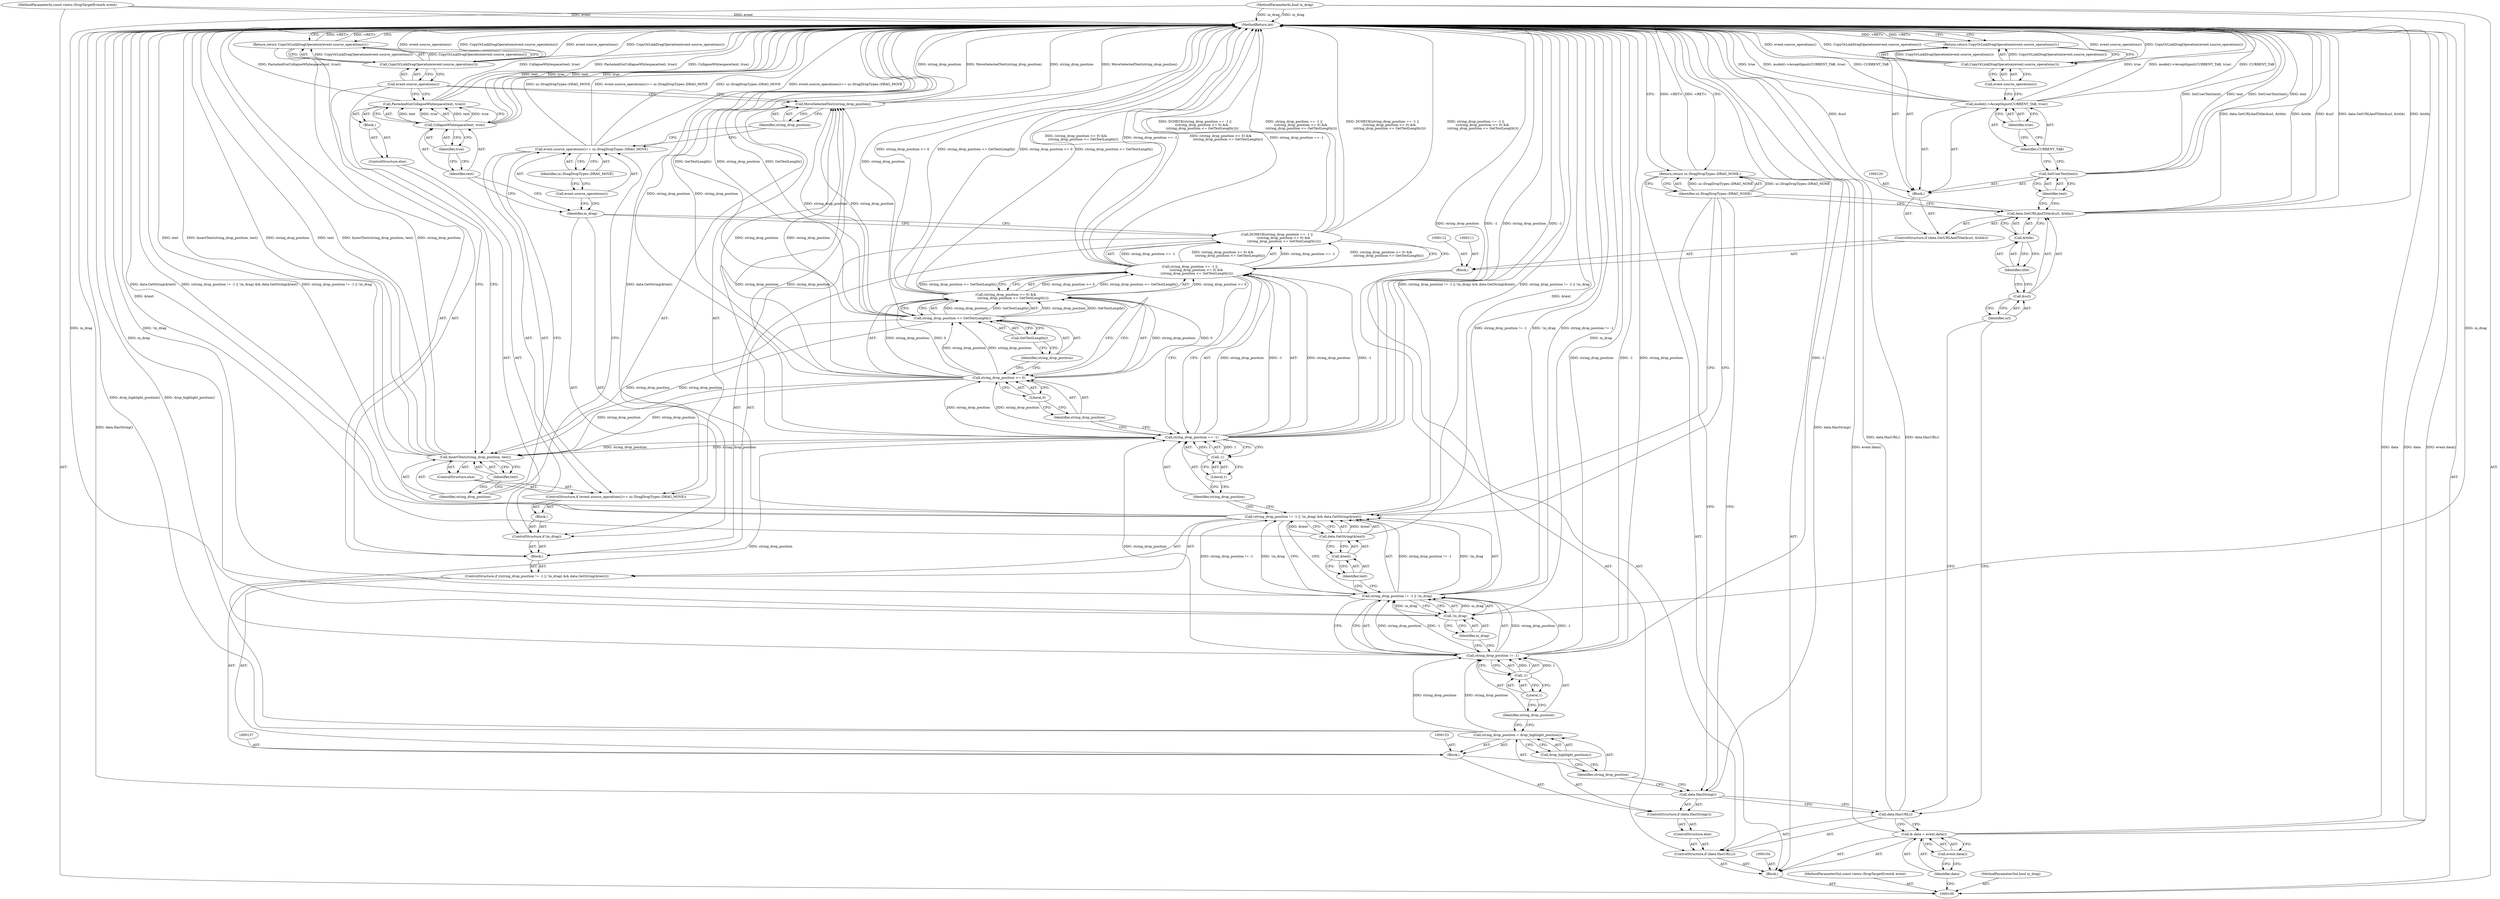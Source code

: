 digraph "0_Chrome_0c14577c9905bd8161159ec7eaac810c594508d0" {
"1000188" [label="(MethodReturn,int)"];
"1000101" [label="(MethodParameterIn,const views::DropTargetEvent& event)"];
"1000307" [label="(MethodParameterOut,const views::DropTargetEvent& event)"];
"1000122" [label="(Identifier,text)"];
"1000121" [label="(Call,SetUserText(text))"];
"1000124" [label="(Identifier,CURRENT_TAB)"];
"1000125" [label="(Identifier,true)"];
"1000123" [label="(Call,model()->AcceptInput(CURRENT_TAB, true))"];
"1000127" [label="(Call,CopyOrLinkDragOperation(event.source_operations()))"];
"1000128" [label="(Call,event.source_operations())"];
"1000126" [label="(Return,return CopyOrLinkDragOperation(event.source_operations());)"];
"1000130" [label="(ControlStructure,if (data.HasString()))"];
"1000131" [label="(Call,data.HasString())"];
"1000129" [label="(ControlStructure,else)"];
"1000136" [label="(Call,drop_highlight_position())"];
"1000134" [label="(Call,string_drop_position = drop_highlight_position())"];
"1000135" [label="(Identifier,string_drop_position)"];
"1000132" [label="(Block,)"];
"1000143" [label="(Call,-1)"];
"1000144" [label="(Literal,1)"];
"1000145" [label="(Call,!in_drag)"];
"1000138" [label="(ControlStructure,if ((string_drop_position != -1 || !in_drag) && data.GetString(&text)))"];
"1000146" [label="(Identifier,in_drag)"];
"1000147" [label="(Call,data.GetString(&text))"];
"1000148" [label="(Call,&text)"];
"1000149" [label="(Identifier,text)"];
"1000150" [label="(Block,)"];
"1000139" [label="(Call,(string_drop_position != -1 || !in_drag) && data.GetString(&text))"];
"1000140" [label="(Call,string_drop_position != -1 || !in_drag)"];
"1000141" [label="(Call,string_drop_position != -1)"];
"1000142" [label="(Identifier,string_drop_position)"];
"1000152" [label="(Call,string_drop_position == -1 ||\n             ((string_drop_position >= 0) &&\n              (string_drop_position <= GetTextLength())))"];
"1000153" [label="(Call,string_drop_position == -1)"];
"1000154" [label="(Identifier,string_drop_position)"];
"1000155" [label="(Call,-1)"];
"1000156" [label="(Literal,1)"];
"1000151" [label="(Call,DCHECK(string_drop_position == -1 ||\n             ((string_drop_position >= 0) &&\n              (string_drop_position <= GetTextLength()))))"];
"1000157" [label="(Call,(string_drop_position >= 0) &&\n              (string_drop_position <= GetTextLength()))"];
"1000158" [label="(Call,string_drop_position >= 0)"];
"1000159" [label="(Identifier,string_drop_position)"];
"1000160" [label="(Literal,0)"];
"1000102" [label="(MethodParameterIn,bool in_drag)"];
"1000308" [label="(MethodParameterOut,bool in_drag)"];
"1000103" [label="(Block,)"];
"1000161" [label="(Call,string_drop_position <= GetTextLength())"];
"1000162" [label="(Identifier,string_drop_position)"];
"1000163" [label="(Call,GetTextLength())"];
"1000165" [label="(Identifier,in_drag)"];
"1000166" [label="(Block,)"];
"1000164" [label="(ControlStructure,if (in_drag))"];
"1000168" [label="(Call,event.source_operations()== ui::DragDropTypes::DRAG_MOVE)"];
"1000169" [label="(Call,event.source_operations())"];
"1000170" [label="(Identifier,ui::DragDropTypes::DRAG_MOVE)"];
"1000167" [label="(ControlStructure,if (event.source_operations()== ui::DragDropTypes::DRAG_MOVE))"];
"1000171" [label="(Call,MoveSelectedText(string_drop_position))"];
"1000172" [label="(Identifier,string_drop_position)"];
"1000173" [label="(ControlStructure,else)"];
"1000174" [label="(Call,InsertText(string_drop_position, text))"];
"1000175" [label="(Identifier,string_drop_position)"];
"1000176" [label="(Identifier,text)"];
"1000178" [label="(Block,)"];
"1000177" [label="(ControlStructure,else)"];
"1000180" [label="(Call,CollapseWhitespace(text, true))"];
"1000181" [label="(Identifier,text)"];
"1000182" [label="(Identifier,true)"];
"1000179" [label="(Call,PasteAndGo(CollapseWhitespace(text, true)))"];
"1000184" [label="(Call,CopyOrLinkDragOperation(event.source_operations()))"];
"1000185" [label="(Call,event.source_operations())"];
"1000183" [label="(Return,return CopyOrLinkDragOperation(event.source_operations());)"];
"1000105" [label="(Call,& data = event.data())"];
"1000106" [label="(Identifier,data)"];
"1000107" [label="(Call,event.data())"];
"1000186" [label="(Return,return ui::DragDropTypes::DRAG_NONE;)"];
"1000187" [label="(Identifier,ui::DragDropTypes::DRAG_NONE)"];
"1000108" [label="(ControlStructure,if (data.HasURL()))"];
"1000109" [label="(Call,data.HasURL())"];
"1000110" [label="(Block,)"];
"1000115" [label="(Call,&url)"];
"1000116" [label="(Identifier,url)"];
"1000117" [label="(Call,&title)"];
"1000118" [label="(Identifier,title)"];
"1000113" [label="(ControlStructure,if (data.GetURLAndTitle(&url, &title)))"];
"1000114" [label="(Call,data.GetURLAndTitle(&url, &title))"];
"1000119" [label="(Block,)"];
"1000188" -> "1000100"  [label="AST: "];
"1000188" -> "1000126"  [label="CFG: "];
"1000188" -> "1000183"  [label="CFG: "];
"1000188" -> "1000186"  [label="CFG: "];
"1000168" -> "1000188"  [label="DDG: event.source_operations()== ui::DragDropTypes::DRAG_MOVE"];
"1000168" -> "1000188"  [label="DDG: ui::DragDropTypes::DRAG_MOVE"];
"1000123" -> "1000188"  [label="DDG: true"];
"1000123" -> "1000188"  [label="DDG: model()->AcceptInput(CURRENT_TAB, true)"];
"1000123" -> "1000188"  [label="DDG: CURRENT_TAB"];
"1000184" -> "1000188"  [label="DDG: event.source_operations()"];
"1000184" -> "1000188"  [label="DDG: CopyOrLinkDragOperation(event.source_operations())"];
"1000152" -> "1000188"  [label="DDG: (string_drop_position >= 0) &&\n              (string_drop_position <= GetTextLength())"];
"1000152" -> "1000188"  [label="DDG: string_drop_position == -1"];
"1000179" -> "1000188"  [label="DDG: PasteAndGo(CollapseWhitespace(text, true))"];
"1000179" -> "1000188"  [label="DDG: CollapseWhitespace(text, true)"];
"1000114" -> "1000188"  [label="DDG: data.GetURLAndTitle(&url, &title)"];
"1000114" -> "1000188"  [label="DDG: &title"];
"1000114" -> "1000188"  [label="DDG: &url"];
"1000180" -> "1000188"  [label="DDG: text"];
"1000180" -> "1000188"  [label="DDG: true"];
"1000102" -> "1000188"  [label="DDG: in_drag"];
"1000153" -> "1000188"  [label="DDG: string_drop_position"];
"1000153" -> "1000188"  [label="DDG: -1"];
"1000101" -> "1000188"  [label="DDG: event"];
"1000127" -> "1000188"  [label="DDG: event.source_operations()"];
"1000127" -> "1000188"  [label="DDG: CopyOrLinkDragOperation(event.source_operations())"];
"1000158" -> "1000188"  [label="DDG: string_drop_position"];
"1000171" -> "1000188"  [label="DDG: string_drop_position"];
"1000171" -> "1000188"  [label="DDG: MoveSelectedText(string_drop_position)"];
"1000141" -> "1000188"  [label="DDG: string_drop_position"];
"1000141" -> "1000188"  [label="DDG: -1"];
"1000105" -> "1000188"  [label="DDG: event.data()"];
"1000105" -> "1000188"  [label="DDG: data"];
"1000151" -> "1000188"  [label="DDG: DCHECK(string_drop_position == -1 ||\n             ((string_drop_position >= 0) &&\n              (string_drop_position <= GetTextLength())))"];
"1000151" -> "1000188"  [label="DDG: string_drop_position == -1 ||\n             ((string_drop_position >= 0) &&\n              (string_drop_position <= GetTextLength()))"];
"1000140" -> "1000188"  [label="DDG: string_drop_position != -1"];
"1000140" -> "1000188"  [label="DDG: !in_drag"];
"1000139" -> "1000188"  [label="DDG: (string_drop_position != -1 || !in_drag) && data.GetString(&text)"];
"1000139" -> "1000188"  [label="DDG: string_drop_position != -1 || !in_drag"];
"1000139" -> "1000188"  [label="DDG: data.GetString(&text)"];
"1000157" -> "1000188"  [label="DDG: string_drop_position >= 0"];
"1000157" -> "1000188"  [label="DDG: string_drop_position <= GetTextLength()"];
"1000121" -> "1000188"  [label="DDG: SetUserText(text)"];
"1000121" -> "1000188"  [label="DDG: text"];
"1000147" -> "1000188"  [label="DDG: &text"];
"1000174" -> "1000188"  [label="DDG: text"];
"1000174" -> "1000188"  [label="DDG: InsertText(string_drop_position, text)"];
"1000174" -> "1000188"  [label="DDG: string_drop_position"];
"1000134" -> "1000188"  [label="DDG: drop_highlight_position()"];
"1000161" -> "1000188"  [label="DDG: GetTextLength()"];
"1000161" -> "1000188"  [label="DDG: string_drop_position"];
"1000145" -> "1000188"  [label="DDG: in_drag"];
"1000109" -> "1000188"  [label="DDG: data.HasURL()"];
"1000131" -> "1000188"  [label="DDG: data.HasString()"];
"1000126" -> "1000188"  [label="DDG: <RET>"];
"1000183" -> "1000188"  [label="DDG: <RET>"];
"1000186" -> "1000188"  [label="DDG: <RET>"];
"1000101" -> "1000100"  [label="AST: "];
"1000101" -> "1000188"  [label="DDG: event"];
"1000307" -> "1000100"  [label="AST: "];
"1000122" -> "1000121"  [label="AST: "];
"1000122" -> "1000114"  [label="CFG: "];
"1000121" -> "1000122"  [label="CFG: "];
"1000121" -> "1000119"  [label="AST: "];
"1000121" -> "1000122"  [label="CFG: "];
"1000122" -> "1000121"  [label="AST: "];
"1000124" -> "1000121"  [label="CFG: "];
"1000121" -> "1000188"  [label="DDG: SetUserText(text)"];
"1000121" -> "1000188"  [label="DDG: text"];
"1000124" -> "1000123"  [label="AST: "];
"1000124" -> "1000121"  [label="CFG: "];
"1000125" -> "1000124"  [label="CFG: "];
"1000125" -> "1000123"  [label="AST: "];
"1000125" -> "1000124"  [label="CFG: "];
"1000123" -> "1000125"  [label="CFG: "];
"1000123" -> "1000119"  [label="AST: "];
"1000123" -> "1000125"  [label="CFG: "];
"1000124" -> "1000123"  [label="AST: "];
"1000125" -> "1000123"  [label="AST: "];
"1000128" -> "1000123"  [label="CFG: "];
"1000123" -> "1000188"  [label="DDG: true"];
"1000123" -> "1000188"  [label="DDG: model()->AcceptInput(CURRENT_TAB, true)"];
"1000123" -> "1000188"  [label="DDG: CURRENT_TAB"];
"1000127" -> "1000126"  [label="AST: "];
"1000127" -> "1000128"  [label="CFG: "];
"1000128" -> "1000127"  [label="AST: "];
"1000126" -> "1000127"  [label="CFG: "];
"1000127" -> "1000188"  [label="DDG: event.source_operations()"];
"1000127" -> "1000188"  [label="DDG: CopyOrLinkDragOperation(event.source_operations())"];
"1000127" -> "1000126"  [label="DDG: CopyOrLinkDragOperation(event.source_operations())"];
"1000128" -> "1000127"  [label="AST: "];
"1000128" -> "1000123"  [label="CFG: "];
"1000127" -> "1000128"  [label="CFG: "];
"1000126" -> "1000119"  [label="AST: "];
"1000126" -> "1000127"  [label="CFG: "];
"1000127" -> "1000126"  [label="AST: "];
"1000188" -> "1000126"  [label="CFG: "];
"1000126" -> "1000188"  [label="DDG: <RET>"];
"1000127" -> "1000126"  [label="DDG: CopyOrLinkDragOperation(event.source_operations())"];
"1000130" -> "1000129"  [label="AST: "];
"1000131" -> "1000130"  [label="AST: "];
"1000132" -> "1000130"  [label="AST: "];
"1000131" -> "1000130"  [label="AST: "];
"1000131" -> "1000109"  [label="CFG: "];
"1000135" -> "1000131"  [label="CFG: "];
"1000187" -> "1000131"  [label="CFG: "];
"1000131" -> "1000188"  [label="DDG: data.HasString()"];
"1000129" -> "1000108"  [label="AST: "];
"1000130" -> "1000129"  [label="AST: "];
"1000136" -> "1000134"  [label="AST: "];
"1000136" -> "1000135"  [label="CFG: "];
"1000134" -> "1000136"  [label="CFG: "];
"1000134" -> "1000132"  [label="AST: "];
"1000134" -> "1000136"  [label="CFG: "];
"1000135" -> "1000134"  [label="AST: "];
"1000136" -> "1000134"  [label="AST: "];
"1000142" -> "1000134"  [label="CFG: "];
"1000134" -> "1000188"  [label="DDG: drop_highlight_position()"];
"1000134" -> "1000141"  [label="DDG: string_drop_position"];
"1000135" -> "1000134"  [label="AST: "];
"1000135" -> "1000131"  [label="CFG: "];
"1000136" -> "1000135"  [label="CFG: "];
"1000132" -> "1000130"  [label="AST: "];
"1000133" -> "1000132"  [label="AST: "];
"1000134" -> "1000132"  [label="AST: "];
"1000137" -> "1000132"  [label="AST: "];
"1000138" -> "1000132"  [label="AST: "];
"1000143" -> "1000141"  [label="AST: "];
"1000143" -> "1000144"  [label="CFG: "];
"1000144" -> "1000143"  [label="AST: "];
"1000141" -> "1000143"  [label="CFG: "];
"1000143" -> "1000141"  [label="DDG: 1"];
"1000144" -> "1000143"  [label="AST: "];
"1000144" -> "1000142"  [label="CFG: "];
"1000143" -> "1000144"  [label="CFG: "];
"1000145" -> "1000140"  [label="AST: "];
"1000145" -> "1000146"  [label="CFG: "];
"1000146" -> "1000145"  [label="AST: "];
"1000140" -> "1000145"  [label="CFG: "];
"1000145" -> "1000188"  [label="DDG: in_drag"];
"1000145" -> "1000140"  [label="DDG: in_drag"];
"1000102" -> "1000145"  [label="DDG: in_drag"];
"1000138" -> "1000132"  [label="AST: "];
"1000139" -> "1000138"  [label="AST: "];
"1000150" -> "1000138"  [label="AST: "];
"1000146" -> "1000145"  [label="AST: "];
"1000146" -> "1000141"  [label="CFG: "];
"1000145" -> "1000146"  [label="CFG: "];
"1000147" -> "1000139"  [label="AST: "];
"1000147" -> "1000148"  [label="CFG: "];
"1000148" -> "1000147"  [label="AST: "];
"1000139" -> "1000147"  [label="CFG: "];
"1000147" -> "1000188"  [label="DDG: &text"];
"1000147" -> "1000139"  [label="DDG: &text"];
"1000148" -> "1000147"  [label="AST: "];
"1000148" -> "1000149"  [label="CFG: "];
"1000149" -> "1000148"  [label="AST: "];
"1000147" -> "1000148"  [label="CFG: "];
"1000149" -> "1000148"  [label="AST: "];
"1000149" -> "1000140"  [label="CFG: "];
"1000148" -> "1000149"  [label="CFG: "];
"1000150" -> "1000138"  [label="AST: "];
"1000151" -> "1000150"  [label="AST: "];
"1000164" -> "1000150"  [label="AST: "];
"1000183" -> "1000150"  [label="AST: "];
"1000139" -> "1000138"  [label="AST: "];
"1000139" -> "1000140"  [label="CFG: "];
"1000139" -> "1000147"  [label="CFG: "];
"1000140" -> "1000139"  [label="AST: "];
"1000147" -> "1000139"  [label="AST: "];
"1000154" -> "1000139"  [label="CFG: "];
"1000187" -> "1000139"  [label="CFG: "];
"1000139" -> "1000188"  [label="DDG: (string_drop_position != -1 || !in_drag) && data.GetString(&text)"];
"1000139" -> "1000188"  [label="DDG: string_drop_position != -1 || !in_drag"];
"1000139" -> "1000188"  [label="DDG: data.GetString(&text)"];
"1000140" -> "1000139"  [label="DDG: string_drop_position != -1"];
"1000140" -> "1000139"  [label="DDG: !in_drag"];
"1000147" -> "1000139"  [label="DDG: &text"];
"1000140" -> "1000139"  [label="AST: "];
"1000140" -> "1000141"  [label="CFG: "];
"1000140" -> "1000145"  [label="CFG: "];
"1000141" -> "1000140"  [label="AST: "];
"1000145" -> "1000140"  [label="AST: "];
"1000149" -> "1000140"  [label="CFG: "];
"1000139" -> "1000140"  [label="CFG: "];
"1000140" -> "1000188"  [label="DDG: string_drop_position != -1"];
"1000140" -> "1000188"  [label="DDG: !in_drag"];
"1000140" -> "1000139"  [label="DDG: string_drop_position != -1"];
"1000140" -> "1000139"  [label="DDG: !in_drag"];
"1000141" -> "1000140"  [label="DDG: string_drop_position"];
"1000141" -> "1000140"  [label="DDG: -1"];
"1000145" -> "1000140"  [label="DDG: in_drag"];
"1000141" -> "1000140"  [label="AST: "];
"1000141" -> "1000143"  [label="CFG: "];
"1000142" -> "1000141"  [label="AST: "];
"1000143" -> "1000141"  [label="AST: "];
"1000146" -> "1000141"  [label="CFG: "];
"1000140" -> "1000141"  [label="CFG: "];
"1000141" -> "1000188"  [label="DDG: string_drop_position"];
"1000141" -> "1000188"  [label="DDG: -1"];
"1000141" -> "1000140"  [label="DDG: string_drop_position"];
"1000141" -> "1000140"  [label="DDG: -1"];
"1000134" -> "1000141"  [label="DDG: string_drop_position"];
"1000143" -> "1000141"  [label="DDG: 1"];
"1000141" -> "1000153"  [label="DDG: string_drop_position"];
"1000142" -> "1000141"  [label="AST: "];
"1000142" -> "1000134"  [label="CFG: "];
"1000144" -> "1000142"  [label="CFG: "];
"1000152" -> "1000151"  [label="AST: "];
"1000152" -> "1000153"  [label="CFG: "];
"1000152" -> "1000157"  [label="CFG: "];
"1000153" -> "1000152"  [label="AST: "];
"1000157" -> "1000152"  [label="AST: "];
"1000151" -> "1000152"  [label="CFG: "];
"1000152" -> "1000188"  [label="DDG: (string_drop_position >= 0) &&\n              (string_drop_position <= GetTextLength())"];
"1000152" -> "1000188"  [label="DDG: string_drop_position == -1"];
"1000152" -> "1000151"  [label="DDG: string_drop_position == -1"];
"1000152" -> "1000151"  [label="DDG: (string_drop_position >= 0) &&\n              (string_drop_position <= GetTextLength())"];
"1000153" -> "1000152"  [label="DDG: string_drop_position"];
"1000153" -> "1000152"  [label="DDG: -1"];
"1000157" -> "1000152"  [label="DDG: string_drop_position >= 0"];
"1000157" -> "1000152"  [label="DDG: string_drop_position <= GetTextLength()"];
"1000153" -> "1000152"  [label="AST: "];
"1000153" -> "1000155"  [label="CFG: "];
"1000154" -> "1000153"  [label="AST: "];
"1000155" -> "1000153"  [label="AST: "];
"1000159" -> "1000153"  [label="CFG: "];
"1000152" -> "1000153"  [label="CFG: "];
"1000153" -> "1000188"  [label="DDG: string_drop_position"];
"1000153" -> "1000188"  [label="DDG: -1"];
"1000153" -> "1000152"  [label="DDG: string_drop_position"];
"1000153" -> "1000152"  [label="DDG: -1"];
"1000141" -> "1000153"  [label="DDG: string_drop_position"];
"1000155" -> "1000153"  [label="DDG: 1"];
"1000153" -> "1000158"  [label="DDG: string_drop_position"];
"1000153" -> "1000171"  [label="DDG: string_drop_position"];
"1000153" -> "1000174"  [label="DDG: string_drop_position"];
"1000154" -> "1000153"  [label="AST: "];
"1000154" -> "1000139"  [label="CFG: "];
"1000156" -> "1000154"  [label="CFG: "];
"1000155" -> "1000153"  [label="AST: "];
"1000155" -> "1000156"  [label="CFG: "];
"1000156" -> "1000155"  [label="AST: "];
"1000153" -> "1000155"  [label="CFG: "];
"1000155" -> "1000153"  [label="DDG: 1"];
"1000156" -> "1000155"  [label="AST: "];
"1000156" -> "1000154"  [label="CFG: "];
"1000155" -> "1000156"  [label="CFG: "];
"1000151" -> "1000150"  [label="AST: "];
"1000151" -> "1000152"  [label="CFG: "];
"1000152" -> "1000151"  [label="AST: "];
"1000165" -> "1000151"  [label="CFG: "];
"1000151" -> "1000188"  [label="DDG: DCHECK(string_drop_position == -1 ||\n             ((string_drop_position >= 0) &&\n              (string_drop_position <= GetTextLength())))"];
"1000151" -> "1000188"  [label="DDG: string_drop_position == -1 ||\n             ((string_drop_position >= 0) &&\n              (string_drop_position <= GetTextLength()))"];
"1000152" -> "1000151"  [label="DDG: string_drop_position == -1"];
"1000152" -> "1000151"  [label="DDG: (string_drop_position >= 0) &&\n              (string_drop_position <= GetTextLength())"];
"1000157" -> "1000152"  [label="AST: "];
"1000157" -> "1000158"  [label="CFG: "];
"1000157" -> "1000161"  [label="CFG: "];
"1000158" -> "1000157"  [label="AST: "];
"1000161" -> "1000157"  [label="AST: "];
"1000152" -> "1000157"  [label="CFG: "];
"1000157" -> "1000188"  [label="DDG: string_drop_position >= 0"];
"1000157" -> "1000188"  [label="DDG: string_drop_position <= GetTextLength()"];
"1000157" -> "1000152"  [label="DDG: string_drop_position >= 0"];
"1000157" -> "1000152"  [label="DDG: string_drop_position <= GetTextLength()"];
"1000158" -> "1000157"  [label="DDG: string_drop_position"];
"1000158" -> "1000157"  [label="DDG: 0"];
"1000161" -> "1000157"  [label="DDG: string_drop_position"];
"1000161" -> "1000157"  [label="DDG: GetTextLength()"];
"1000158" -> "1000157"  [label="AST: "];
"1000158" -> "1000160"  [label="CFG: "];
"1000159" -> "1000158"  [label="AST: "];
"1000160" -> "1000158"  [label="AST: "];
"1000162" -> "1000158"  [label="CFG: "];
"1000157" -> "1000158"  [label="CFG: "];
"1000158" -> "1000188"  [label="DDG: string_drop_position"];
"1000158" -> "1000157"  [label="DDG: string_drop_position"];
"1000158" -> "1000157"  [label="DDG: 0"];
"1000153" -> "1000158"  [label="DDG: string_drop_position"];
"1000158" -> "1000161"  [label="DDG: string_drop_position"];
"1000158" -> "1000171"  [label="DDG: string_drop_position"];
"1000158" -> "1000174"  [label="DDG: string_drop_position"];
"1000159" -> "1000158"  [label="AST: "];
"1000159" -> "1000153"  [label="CFG: "];
"1000160" -> "1000159"  [label="CFG: "];
"1000160" -> "1000158"  [label="AST: "];
"1000160" -> "1000159"  [label="CFG: "];
"1000158" -> "1000160"  [label="CFG: "];
"1000102" -> "1000100"  [label="AST: "];
"1000102" -> "1000188"  [label="DDG: in_drag"];
"1000102" -> "1000145"  [label="DDG: in_drag"];
"1000308" -> "1000100"  [label="AST: "];
"1000103" -> "1000100"  [label="AST: "];
"1000104" -> "1000103"  [label="AST: "];
"1000105" -> "1000103"  [label="AST: "];
"1000108" -> "1000103"  [label="AST: "];
"1000186" -> "1000103"  [label="AST: "];
"1000161" -> "1000157"  [label="AST: "];
"1000161" -> "1000163"  [label="CFG: "];
"1000162" -> "1000161"  [label="AST: "];
"1000163" -> "1000161"  [label="AST: "];
"1000157" -> "1000161"  [label="CFG: "];
"1000161" -> "1000188"  [label="DDG: GetTextLength()"];
"1000161" -> "1000188"  [label="DDG: string_drop_position"];
"1000161" -> "1000157"  [label="DDG: string_drop_position"];
"1000161" -> "1000157"  [label="DDG: GetTextLength()"];
"1000158" -> "1000161"  [label="DDG: string_drop_position"];
"1000161" -> "1000171"  [label="DDG: string_drop_position"];
"1000161" -> "1000174"  [label="DDG: string_drop_position"];
"1000162" -> "1000161"  [label="AST: "];
"1000162" -> "1000158"  [label="CFG: "];
"1000163" -> "1000162"  [label="CFG: "];
"1000163" -> "1000161"  [label="AST: "];
"1000163" -> "1000162"  [label="CFG: "];
"1000161" -> "1000163"  [label="CFG: "];
"1000165" -> "1000164"  [label="AST: "];
"1000165" -> "1000151"  [label="CFG: "];
"1000169" -> "1000165"  [label="CFG: "];
"1000181" -> "1000165"  [label="CFG: "];
"1000166" -> "1000164"  [label="AST: "];
"1000167" -> "1000166"  [label="AST: "];
"1000164" -> "1000150"  [label="AST: "];
"1000165" -> "1000164"  [label="AST: "];
"1000166" -> "1000164"  [label="AST: "];
"1000177" -> "1000164"  [label="AST: "];
"1000168" -> "1000167"  [label="AST: "];
"1000168" -> "1000170"  [label="CFG: "];
"1000169" -> "1000168"  [label="AST: "];
"1000170" -> "1000168"  [label="AST: "];
"1000172" -> "1000168"  [label="CFG: "];
"1000175" -> "1000168"  [label="CFG: "];
"1000168" -> "1000188"  [label="DDG: event.source_operations()== ui::DragDropTypes::DRAG_MOVE"];
"1000168" -> "1000188"  [label="DDG: ui::DragDropTypes::DRAG_MOVE"];
"1000169" -> "1000168"  [label="AST: "];
"1000169" -> "1000165"  [label="CFG: "];
"1000170" -> "1000169"  [label="CFG: "];
"1000170" -> "1000168"  [label="AST: "];
"1000170" -> "1000169"  [label="CFG: "];
"1000168" -> "1000170"  [label="CFG: "];
"1000167" -> "1000166"  [label="AST: "];
"1000168" -> "1000167"  [label="AST: "];
"1000171" -> "1000167"  [label="AST: "];
"1000173" -> "1000167"  [label="AST: "];
"1000171" -> "1000167"  [label="AST: "];
"1000171" -> "1000172"  [label="CFG: "];
"1000172" -> "1000171"  [label="AST: "];
"1000185" -> "1000171"  [label="CFG: "];
"1000171" -> "1000188"  [label="DDG: string_drop_position"];
"1000171" -> "1000188"  [label="DDG: MoveSelectedText(string_drop_position)"];
"1000158" -> "1000171"  [label="DDG: string_drop_position"];
"1000153" -> "1000171"  [label="DDG: string_drop_position"];
"1000161" -> "1000171"  [label="DDG: string_drop_position"];
"1000172" -> "1000171"  [label="AST: "];
"1000172" -> "1000168"  [label="CFG: "];
"1000171" -> "1000172"  [label="CFG: "];
"1000173" -> "1000167"  [label="AST: "];
"1000174" -> "1000173"  [label="AST: "];
"1000174" -> "1000173"  [label="AST: "];
"1000174" -> "1000176"  [label="CFG: "];
"1000175" -> "1000174"  [label="AST: "];
"1000176" -> "1000174"  [label="AST: "];
"1000185" -> "1000174"  [label="CFG: "];
"1000174" -> "1000188"  [label="DDG: text"];
"1000174" -> "1000188"  [label="DDG: InsertText(string_drop_position, text)"];
"1000174" -> "1000188"  [label="DDG: string_drop_position"];
"1000158" -> "1000174"  [label="DDG: string_drop_position"];
"1000153" -> "1000174"  [label="DDG: string_drop_position"];
"1000161" -> "1000174"  [label="DDG: string_drop_position"];
"1000175" -> "1000174"  [label="AST: "];
"1000175" -> "1000168"  [label="CFG: "];
"1000176" -> "1000175"  [label="CFG: "];
"1000176" -> "1000174"  [label="AST: "];
"1000176" -> "1000175"  [label="CFG: "];
"1000174" -> "1000176"  [label="CFG: "];
"1000178" -> "1000177"  [label="AST: "];
"1000179" -> "1000178"  [label="AST: "];
"1000177" -> "1000164"  [label="AST: "];
"1000178" -> "1000177"  [label="AST: "];
"1000180" -> "1000179"  [label="AST: "];
"1000180" -> "1000182"  [label="CFG: "];
"1000181" -> "1000180"  [label="AST: "];
"1000182" -> "1000180"  [label="AST: "];
"1000179" -> "1000180"  [label="CFG: "];
"1000180" -> "1000188"  [label="DDG: text"];
"1000180" -> "1000188"  [label="DDG: true"];
"1000180" -> "1000179"  [label="DDG: text"];
"1000180" -> "1000179"  [label="DDG: true"];
"1000181" -> "1000180"  [label="AST: "];
"1000181" -> "1000165"  [label="CFG: "];
"1000182" -> "1000181"  [label="CFG: "];
"1000182" -> "1000180"  [label="AST: "];
"1000182" -> "1000181"  [label="CFG: "];
"1000180" -> "1000182"  [label="CFG: "];
"1000179" -> "1000178"  [label="AST: "];
"1000179" -> "1000180"  [label="CFG: "];
"1000180" -> "1000179"  [label="AST: "];
"1000185" -> "1000179"  [label="CFG: "];
"1000179" -> "1000188"  [label="DDG: PasteAndGo(CollapseWhitespace(text, true))"];
"1000179" -> "1000188"  [label="DDG: CollapseWhitespace(text, true)"];
"1000180" -> "1000179"  [label="DDG: text"];
"1000180" -> "1000179"  [label="DDG: true"];
"1000184" -> "1000183"  [label="AST: "];
"1000184" -> "1000185"  [label="CFG: "];
"1000185" -> "1000184"  [label="AST: "];
"1000183" -> "1000184"  [label="CFG: "];
"1000184" -> "1000188"  [label="DDG: event.source_operations()"];
"1000184" -> "1000188"  [label="DDG: CopyOrLinkDragOperation(event.source_operations())"];
"1000184" -> "1000183"  [label="DDG: CopyOrLinkDragOperation(event.source_operations())"];
"1000185" -> "1000184"  [label="AST: "];
"1000185" -> "1000171"  [label="CFG: "];
"1000185" -> "1000174"  [label="CFG: "];
"1000185" -> "1000179"  [label="CFG: "];
"1000184" -> "1000185"  [label="CFG: "];
"1000183" -> "1000150"  [label="AST: "];
"1000183" -> "1000184"  [label="CFG: "];
"1000184" -> "1000183"  [label="AST: "];
"1000188" -> "1000183"  [label="CFG: "];
"1000183" -> "1000188"  [label="DDG: <RET>"];
"1000184" -> "1000183"  [label="DDG: CopyOrLinkDragOperation(event.source_operations())"];
"1000105" -> "1000103"  [label="AST: "];
"1000105" -> "1000107"  [label="CFG: "];
"1000106" -> "1000105"  [label="AST: "];
"1000107" -> "1000105"  [label="AST: "];
"1000109" -> "1000105"  [label="CFG: "];
"1000105" -> "1000188"  [label="DDG: event.data()"];
"1000105" -> "1000188"  [label="DDG: data"];
"1000106" -> "1000105"  [label="AST: "];
"1000106" -> "1000100"  [label="CFG: "];
"1000107" -> "1000106"  [label="CFG: "];
"1000107" -> "1000105"  [label="AST: "];
"1000107" -> "1000106"  [label="CFG: "];
"1000105" -> "1000107"  [label="CFG: "];
"1000186" -> "1000103"  [label="AST: "];
"1000186" -> "1000187"  [label="CFG: "];
"1000187" -> "1000186"  [label="AST: "];
"1000188" -> "1000186"  [label="CFG: "];
"1000186" -> "1000188"  [label="DDG: <RET>"];
"1000187" -> "1000186"  [label="DDG: ui::DragDropTypes::DRAG_NONE"];
"1000187" -> "1000186"  [label="AST: "];
"1000187" -> "1000114"  [label="CFG: "];
"1000187" -> "1000139"  [label="CFG: "];
"1000187" -> "1000131"  [label="CFG: "];
"1000186" -> "1000187"  [label="CFG: "];
"1000187" -> "1000186"  [label="DDG: ui::DragDropTypes::DRAG_NONE"];
"1000108" -> "1000103"  [label="AST: "];
"1000109" -> "1000108"  [label="AST: "];
"1000110" -> "1000108"  [label="AST: "];
"1000129" -> "1000108"  [label="AST: "];
"1000109" -> "1000108"  [label="AST: "];
"1000109" -> "1000105"  [label="CFG: "];
"1000116" -> "1000109"  [label="CFG: "];
"1000131" -> "1000109"  [label="CFG: "];
"1000109" -> "1000188"  [label="DDG: data.HasURL()"];
"1000110" -> "1000108"  [label="AST: "];
"1000111" -> "1000110"  [label="AST: "];
"1000112" -> "1000110"  [label="AST: "];
"1000113" -> "1000110"  [label="AST: "];
"1000115" -> "1000114"  [label="AST: "];
"1000115" -> "1000116"  [label="CFG: "];
"1000116" -> "1000115"  [label="AST: "];
"1000118" -> "1000115"  [label="CFG: "];
"1000116" -> "1000115"  [label="AST: "];
"1000116" -> "1000109"  [label="CFG: "];
"1000115" -> "1000116"  [label="CFG: "];
"1000117" -> "1000114"  [label="AST: "];
"1000117" -> "1000118"  [label="CFG: "];
"1000118" -> "1000117"  [label="AST: "];
"1000114" -> "1000117"  [label="CFG: "];
"1000118" -> "1000117"  [label="AST: "];
"1000118" -> "1000115"  [label="CFG: "];
"1000117" -> "1000118"  [label="CFG: "];
"1000113" -> "1000110"  [label="AST: "];
"1000114" -> "1000113"  [label="AST: "];
"1000119" -> "1000113"  [label="AST: "];
"1000114" -> "1000113"  [label="AST: "];
"1000114" -> "1000117"  [label="CFG: "];
"1000115" -> "1000114"  [label="AST: "];
"1000117" -> "1000114"  [label="AST: "];
"1000122" -> "1000114"  [label="CFG: "];
"1000187" -> "1000114"  [label="CFG: "];
"1000114" -> "1000188"  [label="DDG: data.GetURLAndTitle(&url, &title)"];
"1000114" -> "1000188"  [label="DDG: &title"];
"1000114" -> "1000188"  [label="DDG: &url"];
"1000119" -> "1000113"  [label="AST: "];
"1000120" -> "1000119"  [label="AST: "];
"1000121" -> "1000119"  [label="AST: "];
"1000123" -> "1000119"  [label="AST: "];
"1000126" -> "1000119"  [label="AST: "];
}
